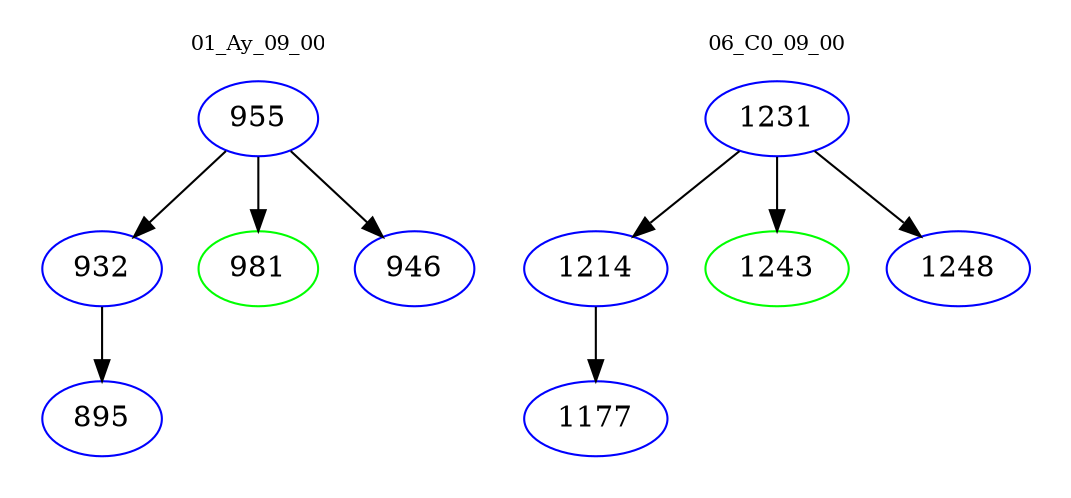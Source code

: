digraph{
subgraph cluster_0 {
color = white
label = "01_Ay_09_00";
fontsize=10;
T0_955 [label="955", color="blue"]
T0_955 -> T0_932 [color="black"]
T0_932 [label="932", color="blue"]
T0_932 -> T0_895 [color="black"]
T0_895 [label="895", color="blue"]
T0_955 -> T0_981 [color="black"]
T0_981 [label="981", color="green"]
T0_955 -> T0_946 [color="black"]
T0_946 [label="946", color="blue"]
}
subgraph cluster_1 {
color = white
label = "06_C0_09_00";
fontsize=10;
T1_1231 [label="1231", color="blue"]
T1_1231 -> T1_1214 [color="black"]
T1_1214 [label="1214", color="blue"]
T1_1214 -> T1_1177 [color="black"]
T1_1177 [label="1177", color="blue"]
T1_1231 -> T1_1243 [color="black"]
T1_1243 [label="1243", color="green"]
T1_1231 -> T1_1248 [color="black"]
T1_1248 [label="1248", color="blue"]
}
}
